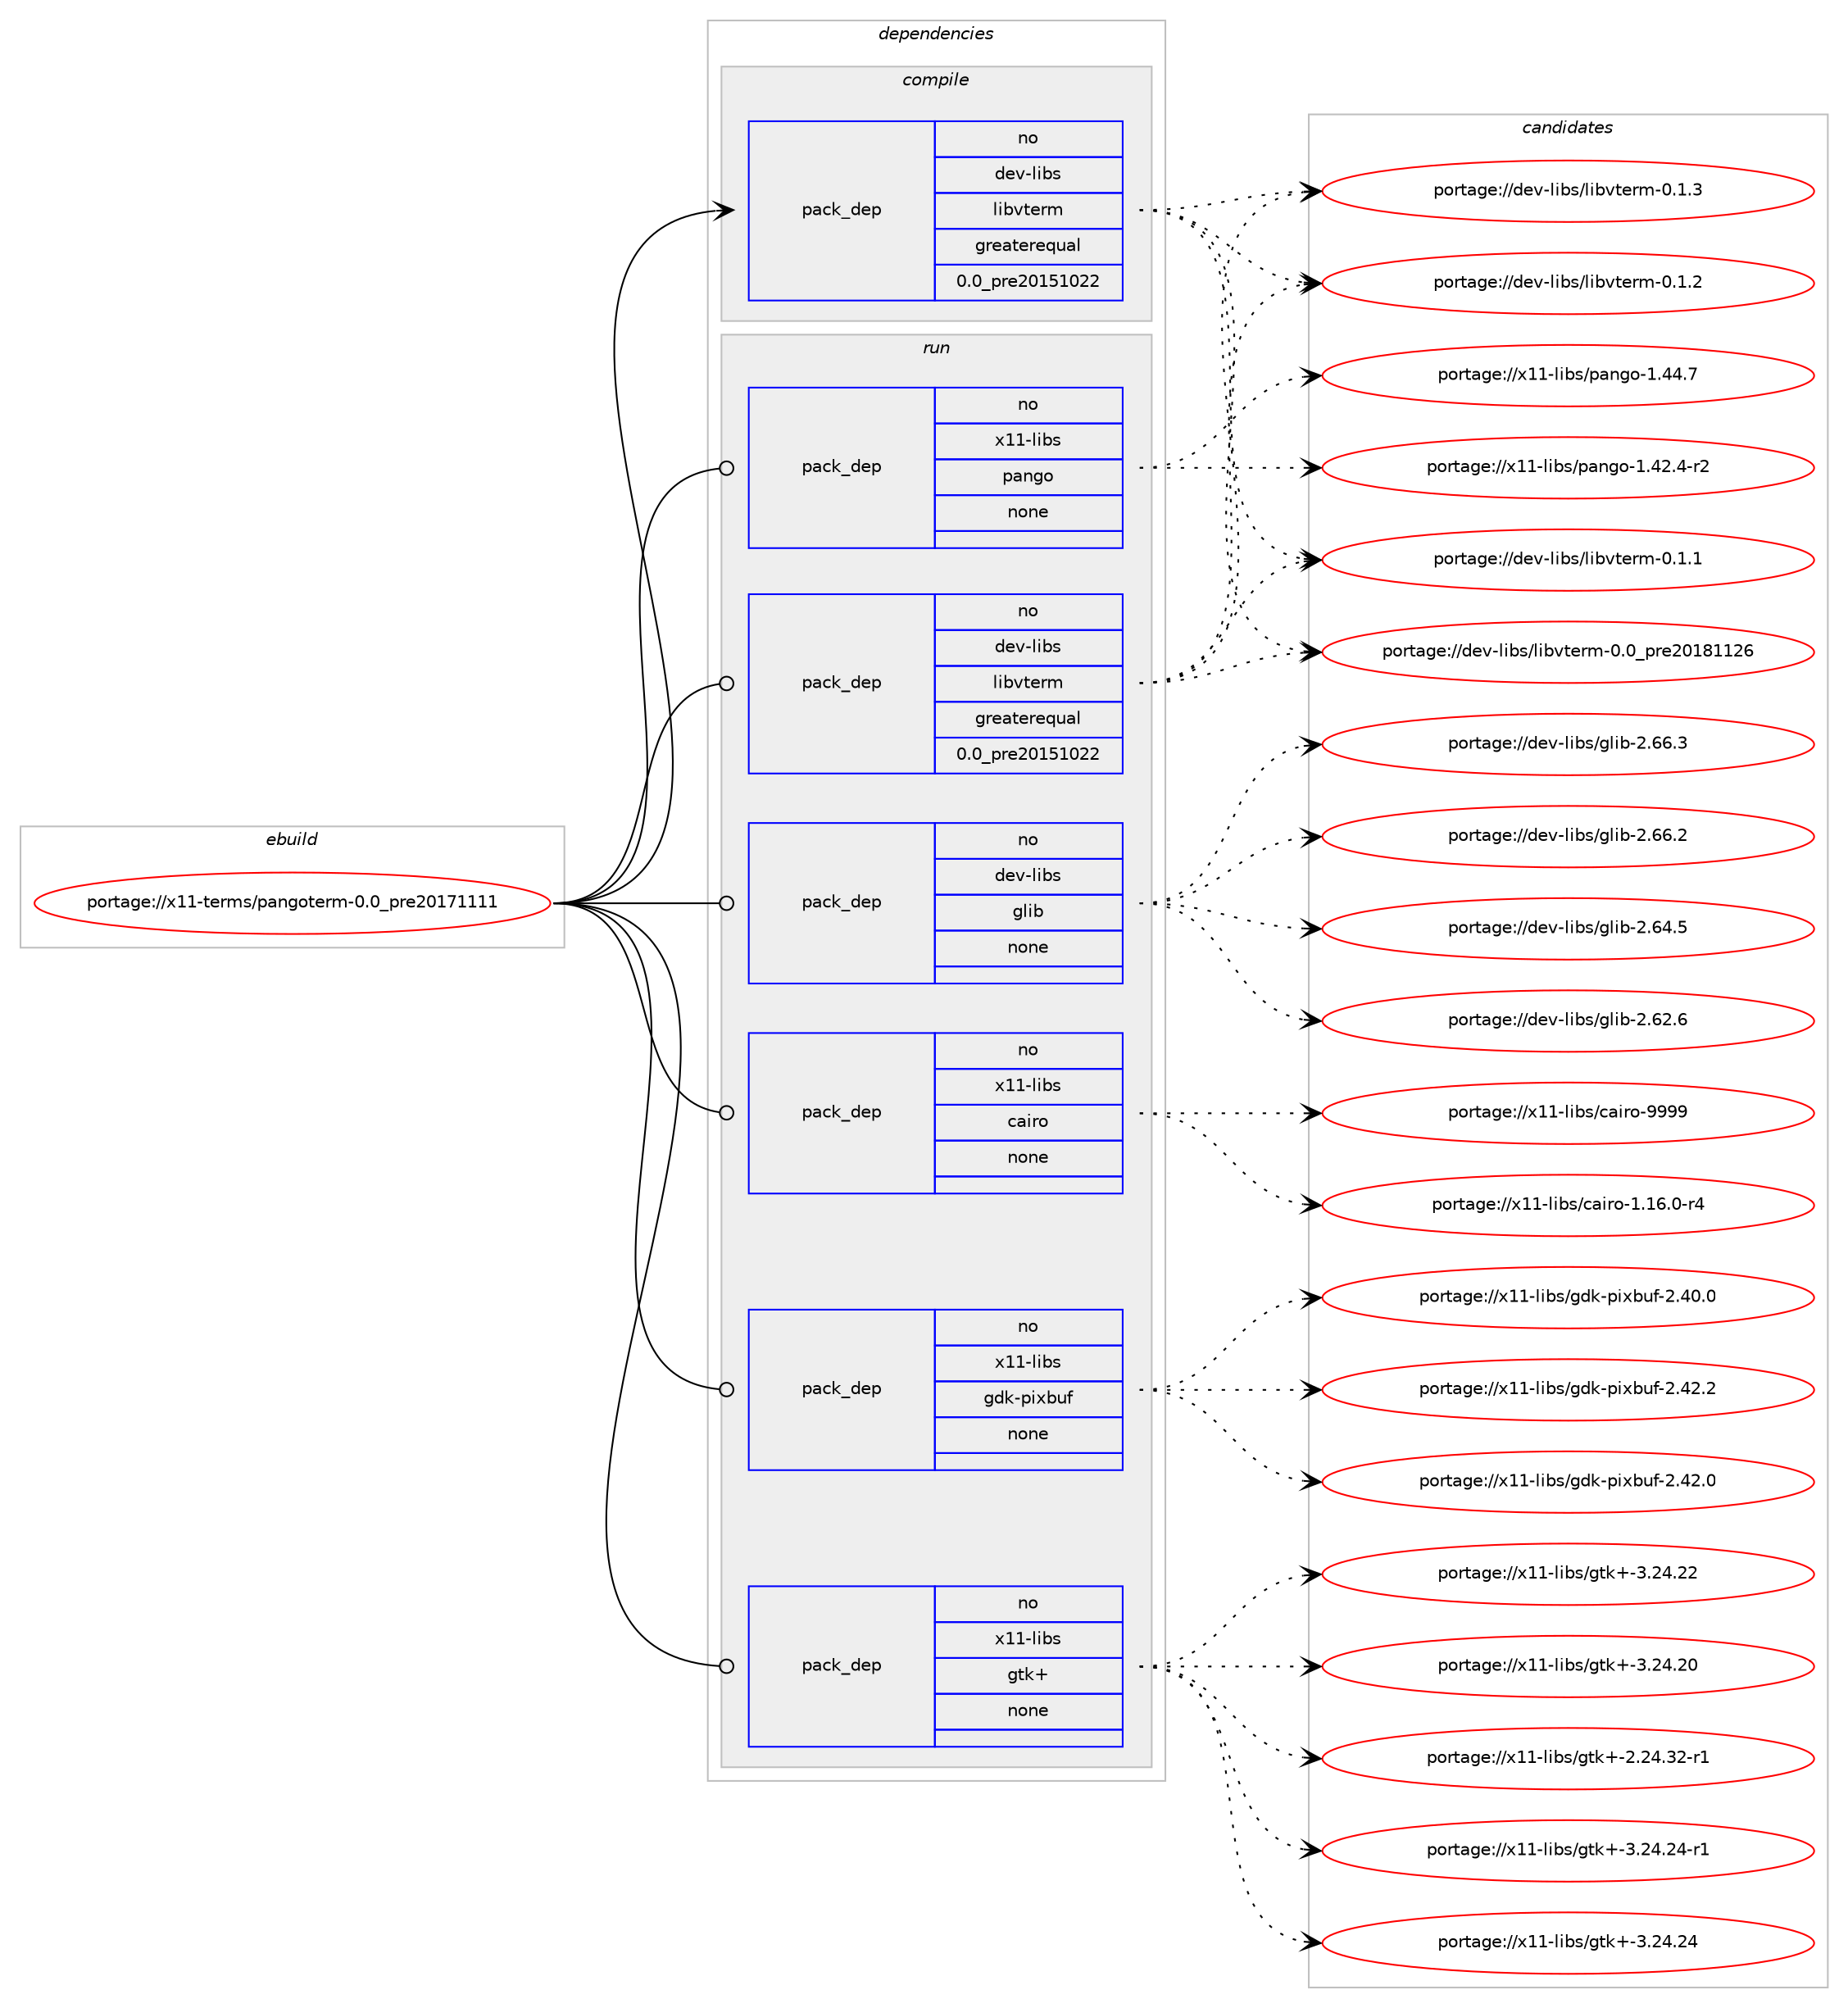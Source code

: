 digraph prolog {

# *************
# Graph options
# *************

newrank=true;
concentrate=true;
compound=true;
graph [rankdir=LR,fontname=Helvetica,fontsize=10,ranksep=1.5];#, ranksep=2.5, nodesep=0.2];
edge  [arrowhead=vee];
node  [fontname=Helvetica,fontsize=10];

# **********
# The ebuild
# **********

subgraph cluster_leftcol {
color=gray;
rank=same;
label=<<i>ebuild</i>>;
id [label="portage://x11-terms/pangoterm-0.0_pre20171111", color=red, width=4, href="../x11-terms/pangoterm-0.0_pre20171111.svg"];
}

# ****************
# The dependencies
# ****************

subgraph cluster_midcol {
color=gray;
label=<<i>dependencies</i>>;
subgraph cluster_compile {
fillcolor="#eeeeee";
style=filled;
label=<<i>compile</i>>;
subgraph pack270 {
dependency290 [label=<<TABLE BORDER="0" CELLBORDER="1" CELLSPACING="0" CELLPADDING="4" WIDTH="220"><TR><TD ROWSPAN="6" CELLPADDING="30">pack_dep</TD></TR><TR><TD WIDTH="110">no</TD></TR><TR><TD>dev-libs</TD></TR><TR><TD>libvterm</TD></TR><TR><TD>greaterequal</TD></TR><TR><TD>0.0_pre20151022</TD></TR></TABLE>>, shape=none, color=blue];
}
id:e -> dependency290:w [weight=20,style="solid",arrowhead="vee"];
}
subgraph cluster_compileandrun {
fillcolor="#eeeeee";
style=filled;
label=<<i>compile and run</i>>;
}
subgraph cluster_run {
fillcolor="#eeeeee";
style=filled;
label=<<i>run</i>>;
subgraph pack271 {
dependency291 [label=<<TABLE BORDER="0" CELLBORDER="1" CELLSPACING="0" CELLPADDING="4" WIDTH="220"><TR><TD ROWSPAN="6" CELLPADDING="30">pack_dep</TD></TR><TR><TD WIDTH="110">no</TD></TR><TR><TD>dev-libs</TD></TR><TR><TD>glib</TD></TR><TR><TD>none</TD></TR><TR><TD></TD></TR></TABLE>>, shape=none, color=blue];
}
id:e -> dependency291:w [weight=20,style="solid",arrowhead="odot"];
subgraph pack272 {
dependency292 [label=<<TABLE BORDER="0" CELLBORDER="1" CELLSPACING="0" CELLPADDING="4" WIDTH="220"><TR><TD ROWSPAN="6" CELLPADDING="30">pack_dep</TD></TR><TR><TD WIDTH="110">no</TD></TR><TR><TD>dev-libs</TD></TR><TR><TD>libvterm</TD></TR><TR><TD>greaterequal</TD></TR><TR><TD>0.0_pre20151022</TD></TR></TABLE>>, shape=none, color=blue];
}
id:e -> dependency292:w [weight=20,style="solid",arrowhead="odot"];
subgraph pack273 {
dependency293 [label=<<TABLE BORDER="0" CELLBORDER="1" CELLSPACING="0" CELLPADDING="4" WIDTH="220"><TR><TD ROWSPAN="6" CELLPADDING="30">pack_dep</TD></TR><TR><TD WIDTH="110">no</TD></TR><TR><TD>x11-libs</TD></TR><TR><TD>cairo</TD></TR><TR><TD>none</TD></TR><TR><TD></TD></TR></TABLE>>, shape=none, color=blue];
}
id:e -> dependency293:w [weight=20,style="solid",arrowhead="odot"];
subgraph pack274 {
dependency294 [label=<<TABLE BORDER="0" CELLBORDER="1" CELLSPACING="0" CELLPADDING="4" WIDTH="220"><TR><TD ROWSPAN="6" CELLPADDING="30">pack_dep</TD></TR><TR><TD WIDTH="110">no</TD></TR><TR><TD>x11-libs</TD></TR><TR><TD>gdk-pixbuf</TD></TR><TR><TD>none</TD></TR><TR><TD></TD></TR></TABLE>>, shape=none, color=blue];
}
id:e -> dependency294:w [weight=20,style="solid",arrowhead="odot"];
subgraph pack275 {
dependency295 [label=<<TABLE BORDER="0" CELLBORDER="1" CELLSPACING="0" CELLPADDING="4" WIDTH="220"><TR><TD ROWSPAN="6" CELLPADDING="30">pack_dep</TD></TR><TR><TD WIDTH="110">no</TD></TR><TR><TD>x11-libs</TD></TR><TR><TD>gtk+</TD></TR><TR><TD>none</TD></TR><TR><TD></TD></TR></TABLE>>, shape=none, color=blue];
}
id:e -> dependency295:w [weight=20,style="solid",arrowhead="odot"];
subgraph pack276 {
dependency296 [label=<<TABLE BORDER="0" CELLBORDER="1" CELLSPACING="0" CELLPADDING="4" WIDTH="220"><TR><TD ROWSPAN="6" CELLPADDING="30">pack_dep</TD></TR><TR><TD WIDTH="110">no</TD></TR><TR><TD>x11-libs</TD></TR><TR><TD>pango</TD></TR><TR><TD>none</TD></TR><TR><TD></TD></TR></TABLE>>, shape=none, color=blue];
}
id:e -> dependency296:w [weight=20,style="solid",arrowhead="odot"];
}
}

# **************
# The candidates
# **************

subgraph cluster_choices {
rank=same;
color=gray;
label=<<i>candidates</i>>;

subgraph choice270 {
color=black;
nodesep=1;
choice10010111845108105981154710810598118116101114109454846494651 [label="portage://dev-libs/libvterm-0.1.3", color=red, width=4,href="../dev-libs/libvterm-0.1.3.svg"];
choice10010111845108105981154710810598118116101114109454846494650 [label="portage://dev-libs/libvterm-0.1.2", color=red, width=4,href="../dev-libs/libvterm-0.1.2.svg"];
choice10010111845108105981154710810598118116101114109454846494649 [label="portage://dev-libs/libvterm-0.1.1", color=red, width=4,href="../dev-libs/libvterm-0.1.1.svg"];
choice1001011184510810598115471081059811811610111410945484648951121141015048495649495054 [label="portage://dev-libs/libvterm-0.0_pre20181126", color=red, width=4,href="../dev-libs/libvterm-0.0_pre20181126.svg"];
dependency290:e -> choice10010111845108105981154710810598118116101114109454846494651:w [style=dotted,weight="100"];
dependency290:e -> choice10010111845108105981154710810598118116101114109454846494650:w [style=dotted,weight="100"];
dependency290:e -> choice10010111845108105981154710810598118116101114109454846494649:w [style=dotted,weight="100"];
dependency290:e -> choice1001011184510810598115471081059811811610111410945484648951121141015048495649495054:w [style=dotted,weight="100"];
}
subgraph choice271 {
color=black;
nodesep=1;
choice1001011184510810598115471031081059845504654544651 [label="portage://dev-libs/glib-2.66.3", color=red, width=4,href="../dev-libs/glib-2.66.3.svg"];
choice1001011184510810598115471031081059845504654544650 [label="portage://dev-libs/glib-2.66.2", color=red, width=4,href="../dev-libs/glib-2.66.2.svg"];
choice1001011184510810598115471031081059845504654524653 [label="portage://dev-libs/glib-2.64.5", color=red, width=4,href="../dev-libs/glib-2.64.5.svg"];
choice1001011184510810598115471031081059845504654504654 [label="portage://dev-libs/glib-2.62.6", color=red, width=4,href="../dev-libs/glib-2.62.6.svg"];
dependency291:e -> choice1001011184510810598115471031081059845504654544651:w [style=dotted,weight="100"];
dependency291:e -> choice1001011184510810598115471031081059845504654544650:w [style=dotted,weight="100"];
dependency291:e -> choice1001011184510810598115471031081059845504654524653:w [style=dotted,weight="100"];
dependency291:e -> choice1001011184510810598115471031081059845504654504654:w [style=dotted,weight="100"];
}
subgraph choice272 {
color=black;
nodesep=1;
choice10010111845108105981154710810598118116101114109454846494651 [label="portage://dev-libs/libvterm-0.1.3", color=red, width=4,href="../dev-libs/libvterm-0.1.3.svg"];
choice10010111845108105981154710810598118116101114109454846494650 [label="portage://dev-libs/libvterm-0.1.2", color=red, width=4,href="../dev-libs/libvterm-0.1.2.svg"];
choice10010111845108105981154710810598118116101114109454846494649 [label="portage://dev-libs/libvterm-0.1.1", color=red, width=4,href="../dev-libs/libvterm-0.1.1.svg"];
choice1001011184510810598115471081059811811610111410945484648951121141015048495649495054 [label="portage://dev-libs/libvterm-0.0_pre20181126", color=red, width=4,href="../dev-libs/libvterm-0.0_pre20181126.svg"];
dependency292:e -> choice10010111845108105981154710810598118116101114109454846494651:w [style=dotted,weight="100"];
dependency292:e -> choice10010111845108105981154710810598118116101114109454846494650:w [style=dotted,weight="100"];
dependency292:e -> choice10010111845108105981154710810598118116101114109454846494649:w [style=dotted,weight="100"];
dependency292:e -> choice1001011184510810598115471081059811811610111410945484648951121141015048495649495054:w [style=dotted,weight="100"];
}
subgraph choice273 {
color=black;
nodesep=1;
choice120494945108105981154799971051141114557575757 [label="portage://x11-libs/cairo-9999", color=red, width=4,href="../x11-libs/cairo-9999.svg"];
choice12049494510810598115479997105114111454946495446484511452 [label="portage://x11-libs/cairo-1.16.0-r4", color=red, width=4,href="../x11-libs/cairo-1.16.0-r4.svg"];
dependency293:e -> choice120494945108105981154799971051141114557575757:w [style=dotted,weight="100"];
dependency293:e -> choice12049494510810598115479997105114111454946495446484511452:w [style=dotted,weight="100"];
}
subgraph choice274 {
color=black;
nodesep=1;
choice1204949451081059811547103100107451121051209811710245504652504650 [label="portage://x11-libs/gdk-pixbuf-2.42.2", color=red, width=4,href="../x11-libs/gdk-pixbuf-2.42.2.svg"];
choice1204949451081059811547103100107451121051209811710245504652504648 [label="portage://x11-libs/gdk-pixbuf-2.42.0", color=red, width=4,href="../x11-libs/gdk-pixbuf-2.42.0.svg"];
choice1204949451081059811547103100107451121051209811710245504652484648 [label="portage://x11-libs/gdk-pixbuf-2.40.0", color=red, width=4,href="../x11-libs/gdk-pixbuf-2.40.0.svg"];
dependency294:e -> choice1204949451081059811547103100107451121051209811710245504652504650:w [style=dotted,weight="100"];
dependency294:e -> choice1204949451081059811547103100107451121051209811710245504652504648:w [style=dotted,weight="100"];
dependency294:e -> choice1204949451081059811547103100107451121051209811710245504652484648:w [style=dotted,weight="100"];
}
subgraph choice275 {
color=black;
nodesep=1;
choice12049494510810598115471031161074345514650524650524511449 [label="portage://x11-libs/gtk+-3.24.24-r1", color=red, width=4,href="../x11-libs/gtk+-3.24.24-r1.svg"];
choice1204949451081059811547103116107434551465052465052 [label="portage://x11-libs/gtk+-3.24.24", color=red, width=4,href="../x11-libs/gtk+-3.24.24.svg"];
choice1204949451081059811547103116107434551465052465050 [label="portage://x11-libs/gtk+-3.24.22", color=red, width=4,href="../x11-libs/gtk+-3.24.22.svg"];
choice1204949451081059811547103116107434551465052465048 [label="portage://x11-libs/gtk+-3.24.20", color=red, width=4,href="../x11-libs/gtk+-3.24.20.svg"];
choice12049494510810598115471031161074345504650524651504511449 [label="portage://x11-libs/gtk+-2.24.32-r1", color=red, width=4,href="../x11-libs/gtk+-2.24.32-r1.svg"];
dependency295:e -> choice12049494510810598115471031161074345514650524650524511449:w [style=dotted,weight="100"];
dependency295:e -> choice1204949451081059811547103116107434551465052465052:w [style=dotted,weight="100"];
dependency295:e -> choice1204949451081059811547103116107434551465052465050:w [style=dotted,weight="100"];
dependency295:e -> choice1204949451081059811547103116107434551465052465048:w [style=dotted,weight="100"];
dependency295:e -> choice12049494510810598115471031161074345504650524651504511449:w [style=dotted,weight="100"];
}
subgraph choice276 {
color=black;
nodesep=1;
choice12049494510810598115471129711010311145494652524655 [label="portage://x11-libs/pango-1.44.7", color=red, width=4,href="../x11-libs/pango-1.44.7.svg"];
choice120494945108105981154711297110103111454946525046524511450 [label="portage://x11-libs/pango-1.42.4-r2", color=red, width=4,href="../x11-libs/pango-1.42.4-r2.svg"];
dependency296:e -> choice12049494510810598115471129711010311145494652524655:w [style=dotted,weight="100"];
dependency296:e -> choice120494945108105981154711297110103111454946525046524511450:w [style=dotted,weight="100"];
}
}

}
